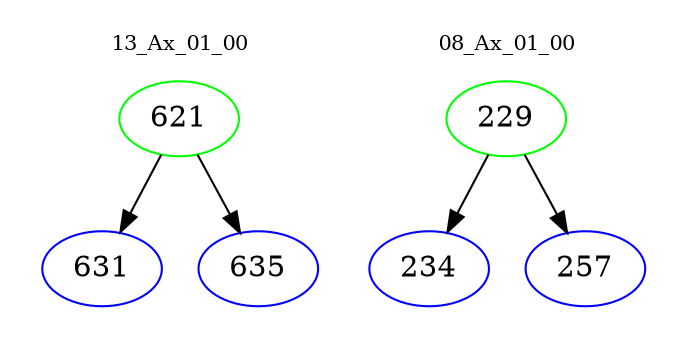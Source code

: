 digraph{
subgraph cluster_0 {
color = white
label = "13_Ax_01_00";
fontsize=10;
T0_621 [label="621", color="green"]
T0_621 -> T0_631 [color="black"]
T0_631 [label="631", color="blue"]
T0_621 -> T0_635 [color="black"]
T0_635 [label="635", color="blue"]
}
subgraph cluster_1 {
color = white
label = "08_Ax_01_00";
fontsize=10;
T1_229 [label="229", color="green"]
T1_229 -> T1_234 [color="black"]
T1_234 [label="234", color="blue"]
T1_229 -> T1_257 [color="black"]
T1_257 [label="257", color="blue"]
}
}
